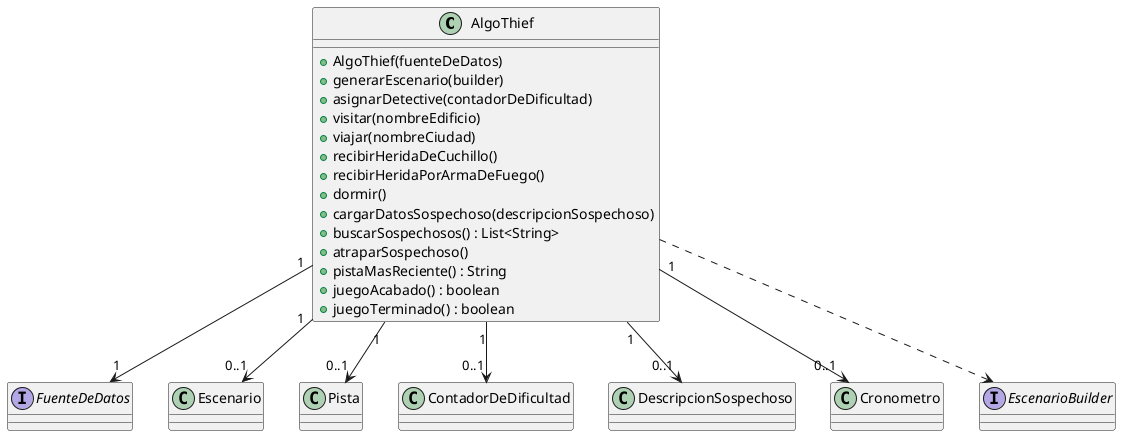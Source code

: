 @startuml

class AlgoThief {
    + AlgoThief(fuenteDeDatos)
    + generarEscenario(builder)
    + asignarDetective(contadorDeDificultad)
    + visitar(nombreEdificio)
    + viajar(nombreCiudad)
    + recibirHeridaDeCuchillo()
    + recibirHeridaPorArmaDeFuego()
    + dormir()
    + cargarDatosSospechoso(descripcionSospechoso)
    + buscarSospechosos() : List<String>
    + atraparSospechoso()
    + pistaMasReciente() : String
    + juegoAcabado() : boolean
    + juegoTerminado() : boolean
}

AlgoThief "1" --> "1" FuenteDeDatos
AlgoThief "1" --> "0..1" Escenario
AlgoThief "1" --> "0..1" Pista
AlgoThief "1" --> "0..1" ContadorDeDificultad
AlgoThief "1" --> "0..1" DescripcionSospechoso
AlgoThief "1" --> "0..1" Cronometro
AlgoThief ..> EscenarioBuilder

interface EscenarioBuilder
interface FuenteDeDatos

@enduml
